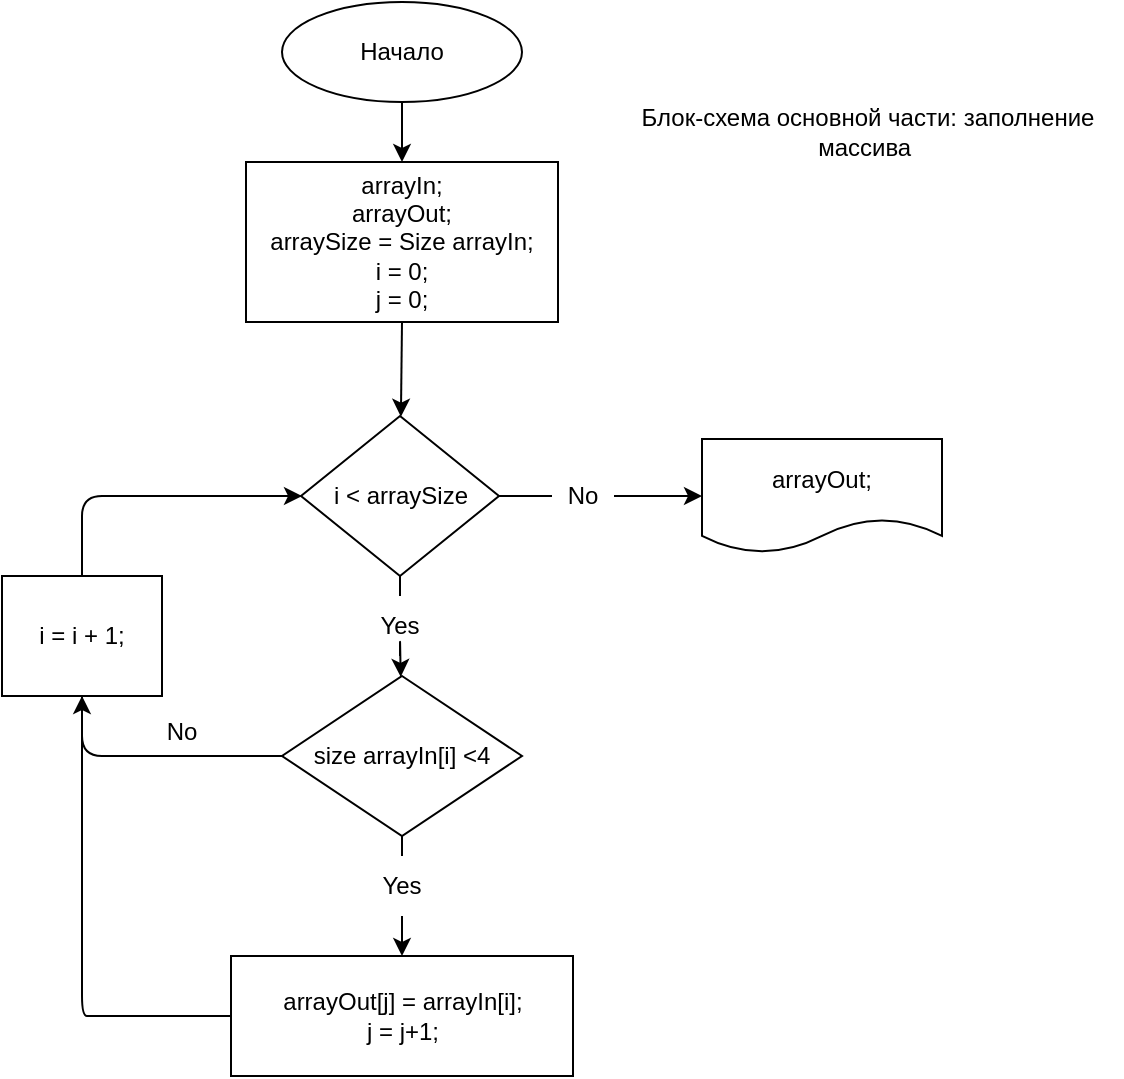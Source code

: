 <mxfile>
    <diagram id="Z61JlZ08la65ryiDhfNh" name="Page-1">
        <mxGraphModel dx="734" dy="575" grid="1" gridSize="10" guides="1" tooltips="1" connect="1" arrows="1" fold="1" page="1" pageScale="1" pageWidth="827" pageHeight="1169" math="0" shadow="0">
            <root>
                <mxCell id="0"/>
                <mxCell id="1" parent="0"/>
                <mxCell id="4" value="" style="edgeStyle=none;html=1;" edge="1" parent="1" source="2" target="3">
                    <mxGeometry relative="1" as="geometry"/>
                </mxCell>
                <mxCell id="2" value="Начало" style="ellipse;whiteSpace=wrap;html=1;" vertex="1" parent="1">
                    <mxGeometry x="320" y="10" width="120" height="50" as="geometry"/>
                </mxCell>
                <mxCell id="6" value="" style="edgeStyle=none;html=1;exitX=0.5;exitY=1;exitDx=0;exitDy=0;" edge="1" parent="1" source="3" target="5">
                    <mxGeometry relative="1" as="geometry">
                        <mxPoint x="379" y="197" as="sourcePoint"/>
                    </mxGeometry>
                </mxCell>
                <mxCell id="3" value="arrayIn;&lt;br&gt;arrayOut;&lt;br&gt;arraySize = Size arrayIn;&lt;br&gt;i = 0;&lt;br&gt;j = 0;" style="whiteSpace=wrap;html=1;" vertex="1" parent="1">
                    <mxGeometry x="302" y="90" width="156" height="80" as="geometry"/>
                </mxCell>
                <mxCell id="8" value="" style="edgeStyle=none;html=1;align=center;startArrow=none;" edge="1" parent="1" source="9" target="7">
                    <mxGeometry relative="1" as="geometry">
                        <Array as="points">
                            <mxPoint x="379" y="327"/>
                        </Array>
                    </mxGeometry>
                </mxCell>
                <mxCell id="15" value="" style="edgeStyle=none;html=1;entryX=0;entryY=0.5;entryDx=0;entryDy=0;startArrow=none;" edge="1" parent="1" source="12" target="16">
                    <mxGeometry relative="1" as="geometry"/>
                </mxCell>
                <mxCell id="5" value="i &amp;lt; arraySize" style="rhombus;whiteSpace=wrap;html=1;" vertex="1" parent="1">
                    <mxGeometry x="329.5" y="217" width="99" height="80" as="geometry"/>
                </mxCell>
                <mxCell id="19" value="" style="edgeStyle=none;html=1;startArrow=none;" edge="1" parent="1" source="20" target="18">
                    <mxGeometry relative="1" as="geometry"/>
                </mxCell>
                <mxCell id="46" style="edgeStyle=none;html=1;entryX=0.5;entryY=1;entryDx=0;entryDy=0;" edge="1" parent="1" source="7" target="28">
                    <mxGeometry relative="1" as="geometry">
                        <Array as="points">
                            <mxPoint x="220" y="387"/>
                        </Array>
                    </mxGeometry>
                </mxCell>
                <mxCell id="7" value="size arrayIn[i] &amp;lt;4" style="rhombus;whiteSpace=wrap;html=1;" vertex="1" parent="1">
                    <mxGeometry x="320" y="347" width="120" height="80" as="geometry"/>
                </mxCell>
                <mxCell id="16" value="arrayOut;" style="shape=document;whiteSpace=wrap;html=1;boundedLbl=1;" vertex="1" parent="1">
                    <mxGeometry x="530" y="228.5" width="120" height="57" as="geometry"/>
                </mxCell>
                <mxCell id="26" style="edgeStyle=none;html=1;startArrow=none;" edge="1" parent="1" source="28">
                    <mxGeometry relative="1" as="geometry">
                        <mxPoint x="330" y="257" as="targetPoint"/>
                        <Array as="points">
                            <mxPoint x="220" y="257"/>
                        </Array>
                    </mxGeometry>
                </mxCell>
                <mxCell id="18" value="arrayOut[j] = arrayIn[i];&lt;br&gt;j = j+1;" style="whiteSpace=wrap;html=1;" vertex="1" parent="1">
                    <mxGeometry x="294.5" y="487" width="171" height="60" as="geometry"/>
                </mxCell>
                <mxCell id="20" value="Yes" style="text;html=1;strokeColor=none;fillColor=none;align=center;verticalAlign=middle;whiteSpace=wrap;rounded=0;" vertex="1" parent="1">
                    <mxGeometry x="350" y="437" width="60" height="30" as="geometry"/>
                </mxCell>
                <mxCell id="21" value="" style="edgeStyle=none;html=1;endArrow=none;" edge="1" parent="1" source="7" target="20">
                    <mxGeometry relative="1" as="geometry">
                        <mxPoint x="379.639" y="426.759" as="sourcePoint"/>
                        <mxPoint x="379.273" y="467" as="targetPoint"/>
                    </mxGeometry>
                </mxCell>
                <mxCell id="9" value="Yes" style="text;html=1;strokeColor=none;fillColor=none;align=center;verticalAlign=middle;whiteSpace=wrap;rounded=0;" vertex="1" parent="1">
                    <mxGeometry x="349" y="307" width="60" height="30" as="geometry"/>
                </mxCell>
                <mxCell id="23" value="" style="edgeStyle=none;html=1;align=center;endArrow=none;" edge="1" parent="1" source="5" target="9">
                    <mxGeometry relative="1" as="geometry">
                        <mxPoint x="379" y="297" as="sourcePoint"/>
                        <mxPoint x="379.341" y="347.44" as="targetPoint"/>
                        <Array as="points"/>
                    </mxGeometry>
                </mxCell>
                <mxCell id="12" value="No" style="text;html=1;strokeColor=none;fillColor=none;align=center;verticalAlign=middle;whiteSpace=wrap;rounded=0;" vertex="1" parent="1">
                    <mxGeometry x="455" y="242" width="31" height="30" as="geometry"/>
                </mxCell>
                <mxCell id="24" value="" style="edgeStyle=none;html=1;entryX=0;entryY=0.5;entryDx=0;entryDy=0;endArrow=none;" edge="1" parent="1" source="5" target="12">
                    <mxGeometry relative="1" as="geometry">
                        <mxPoint x="428.5" y="257" as="sourcePoint"/>
                        <mxPoint x="530" y="257" as="targetPoint"/>
                    </mxGeometry>
                </mxCell>
                <mxCell id="28" value="i = i + 1;" style="rounded=0;whiteSpace=wrap;html=1;" vertex="1" parent="1">
                    <mxGeometry x="180" y="297" width="80" height="60" as="geometry"/>
                </mxCell>
                <mxCell id="35" value="" style="edgeStyle=none;html=1;endArrow=none;" edge="1" parent="1" source="18" target="28">
                    <mxGeometry relative="1" as="geometry">
                        <mxPoint x="319" y="517" as="sourcePoint"/>
                        <mxPoint x="330" y="257" as="targetPoint"/>
                        <Array as="points">
                            <mxPoint x="230" y="517"/>
                            <mxPoint x="220" y="517"/>
                        </Array>
                    </mxGeometry>
                </mxCell>
                <mxCell id="47" value="No" style="text;html=1;strokeColor=none;fillColor=none;align=center;verticalAlign=middle;whiteSpace=wrap;rounded=0;" vertex="1" parent="1">
                    <mxGeometry x="240" y="360" width="60" height="30" as="geometry"/>
                </mxCell>
                <mxCell id="50" value="Блок-схема основной части: заполнение массива&amp;nbsp;" style="text;html=1;strokeColor=none;fillColor=none;align=center;verticalAlign=middle;whiteSpace=wrap;rounded=0;" vertex="1" parent="1">
                    <mxGeometry x="486" y="20" width="254" height="110" as="geometry"/>
                </mxCell>
            </root>
        </mxGraphModel>
    </diagram>
</mxfile>
